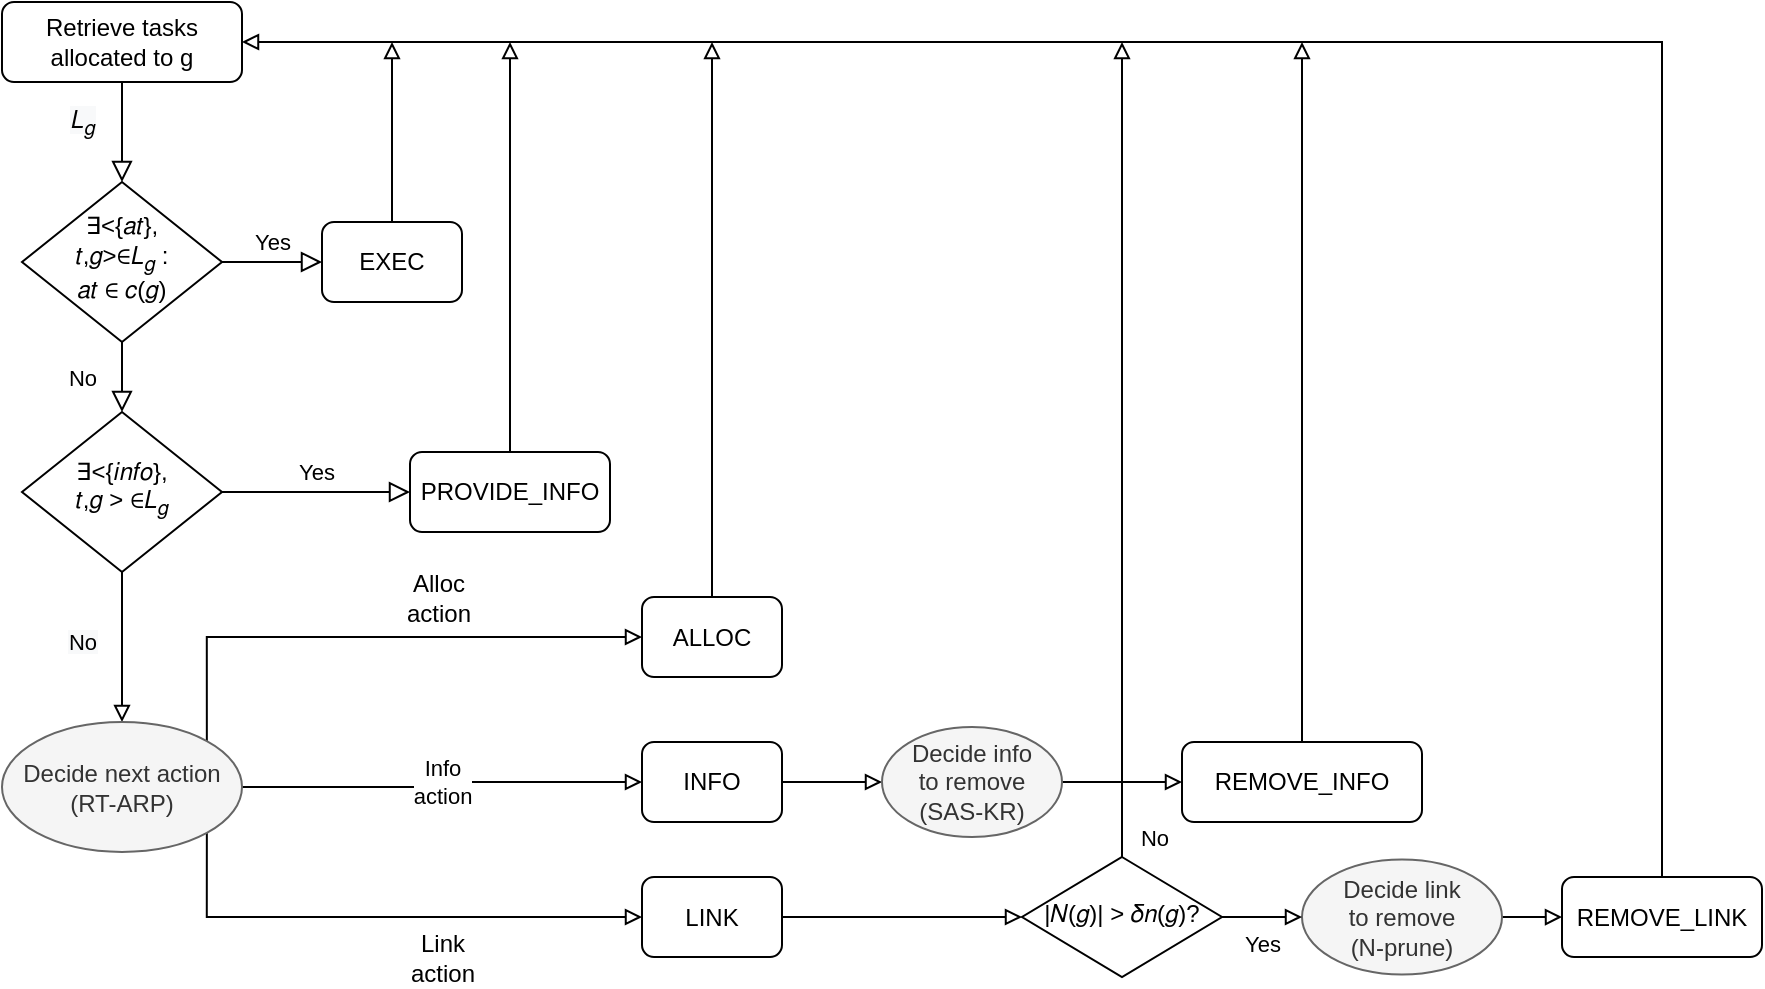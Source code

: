 <mxfile version="13.7.9" type="device"><diagram id="C5RBs43oDa-KdzZeNtuy" name="Page-1"><mxGraphModel dx="1273" dy="523" grid="1" gridSize="10" guides="1" tooltips="1" connect="1" arrows="1" fold="1" page="1" pageScale="1" pageWidth="827" pageHeight="1169" math="0" shadow="0"><root><mxCell id="WIyWlLk6GJQsqaUBKTNV-0"/><mxCell id="WIyWlLk6GJQsqaUBKTNV-1" parent="WIyWlLk6GJQsqaUBKTNV-0"/><mxCell id="WIyWlLk6GJQsqaUBKTNV-2" value="&#10;&#10;&lt;span style=&quot;color: rgb(0, 0, 0); font-size: 12px; font-style: normal; letter-spacing: normal; text-align: center; text-indent: 0px; text-transform: none; word-spacing: 0px; background-color: rgb(248, 249, 250); left: 208.828px; top: 238.465px; font-family: sans-serif; transform: scaleX(0.976);&quot;&gt;𝐿&lt;/span&gt;&lt;span style=&quot;color: rgb(0, 0, 0); font-size: 12px; font-style: normal; letter-spacing: normal; text-align: center; text-indent: 0px; text-transform: none; word-spacing: 0px; background-color: rgb(248, 249, 250); left: 213.685px; top: 241.15px; font-family: sans-serif; transform: scaleX(0.822);&quot;&gt;&lt;span style=&quot;font-size: 12px&quot;&gt;&lt;sub&gt;𝑔&lt;/sub&gt;&lt;/span&gt;&lt;/span&gt;&#10;&#10;" style="rounded=0;html=1;jettySize=auto;orthogonalLoop=1;fontSize=11;endArrow=block;endFill=0;endSize=8;strokeWidth=1;shadow=0;labelBackgroundColor=none;edgeStyle=orthogonalEdgeStyle;fontStyle=0" parent="WIyWlLk6GJQsqaUBKTNV-1" source="WIyWlLk6GJQsqaUBKTNV-3" target="WIyWlLk6GJQsqaUBKTNV-6" edge="1"><mxGeometry x="-0.2" y="-20" relative="1" as="geometry"><mxPoint as="offset"/></mxGeometry></mxCell><mxCell id="WIyWlLk6GJQsqaUBKTNV-3" value="Retrieve tasks allocated to g" style="rounded=1;whiteSpace=wrap;html=1;fontSize=12;glass=0;strokeWidth=1;shadow=0;fontStyle=0" parent="WIyWlLk6GJQsqaUBKTNV-1" vertex="1"><mxGeometry x="160" y="80" width="120" height="40" as="geometry"/></mxCell><mxCell id="WIyWlLk6GJQsqaUBKTNV-4" value="No" style="rounded=0;html=1;jettySize=auto;orthogonalLoop=1;fontSize=11;endArrow=block;endFill=0;endSize=8;strokeWidth=1;shadow=0;labelBackgroundColor=none;edgeStyle=orthogonalEdgeStyle;exitX=0.5;exitY=1;exitDx=0;exitDy=0;fontStyle=0" parent="WIyWlLk6GJQsqaUBKTNV-1" source="WIyWlLk6GJQsqaUBKTNV-6" target="WIyWlLk6GJQsqaUBKTNV-10" edge="1"><mxGeometry y="20" relative="1" as="geometry"><mxPoint as="offset"/><mxPoint x="220" y="250" as="sourcePoint"/></mxGeometry></mxCell><mxCell id="WIyWlLk6GJQsqaUBKTNV-5" value="Yes" style="edgeStyle=orthogonalEdgeStyle;rounded=0;html=1;jettySize=auto;orthogonalLoop=1;fontSize=11;endArrow=block;endFill=0;endSize=8;strokeWidth=1;shadow=0;labelBackgroundColor=none;fontStyle=0" parent="WIyWlLk6GJQsqaUBKTNV-1" source="WIyWlLk6GJQsqaUBKTNV-6" target="WIyWlLk6GJQsqaUBKTNV-7" edge="1"><mxGeometry y="10" relative="1" as="geometry"><mxPoint as="offset"/></mxGeometry></mxCell><mxCell id="WIyWlLk6GJQsqaUBKTNV-6" value="&lt;span style=&quot;left: 139.355px ; top: 235.775px ; font-size: 12px ; font-family: sans-serif&quot;&gt;∃&lt;/span&gt;&lt;span style=&quot;left: 148.279px ; top: 238.455px ; font-size: 12px ; font-family: sans-serif&quot;&gt;&amp;lt;&lt;/span&gt;&lt;span style=&quot;left: 157.851px ; top: 235.775px ; font-size: 12px ; font-family: sans-serif&quot;&gt;{&lt;/span&gt;&lt;span style=&quot;left: 161.866px ; top: 238.465px ; font-size: 12px ; font-family: sans-serif ; transform: scalex(0.832)&quot;&gt;𝑎𝑡&lt;/span&gt;&lt;span style=&quot;left: 170.961px ; top: 235.775px ; font-size: 12px ; font-family: sans-serif&quot;&gt;}&lt;/span&gt;&lt;span style=&quot;left: 175.006px ; top: 238.465px ; font-size: 12px ; font-family: sans-serif ; transform: scalex(0.981)&quot;&gt;, &lt;br style=&quot;font-size: 12px&quot;&gt;𝑡,𝑔&lt;/span&gt;&lt;span style=&quot;left: 193.916px ; top: 238.455px ; font-size: 12px ; font-family: sans-serif&quot;&gt;&amp;gt;&lt;/span&gt;&lt;span style=&quot;left: 200.671px ; top: 235.775px ; font-size: 12px ; font-family: sans-serif&quot;&gt;∈&lt;/span&gt;&lt;span style=&quot;left: 208.828px ; top: 238.465px ; font-size: 12px ; font-family: sans-serif ; transform: scalex(0.976)&quot;&gt;𝐿&lt;/span&gt;&lt;span style=&quot;left: 213.685px ; top: 241.15px ; font-family: sans-serif ; transform: scalex(0.822) ; font-size: 12px&quot;&gt;&lt;span style=&quot;font-size: 12px&quot;&gt;&lt;sub&gt;𝑔&lt;/sub&gt;&amp;nbsp;&lt;/span&gt;&lt;/span&gt;&lt;span style=&quot;left: 220.743px ; top: 238.285px ; font-family: sans-serif ; font-size: 12px&quot;&gt;&lt;font style=&quot;font-size: 12px&quot;&gt;:&lt;br&gt;&lt;/font&gt;&lt;/span&gt;&lt;span style=&quot;left: 161.996px ; top: 250.42px ; font-size: 12px ; font-family: sans-serif ; transform: scalex(0.832)&quot;&gt;𝑎𝑡&amp;nbsp;&lt;/span&gt;&lt;span style=&quot;left: 173.81px ; top: 247.73px ; font-size: 12px ; font-family: sans-serif&quot;&gt;∈&amp;nbsp;&lt;/span&gt;&lt;span style=&quot;left: 181.668px ; top: 250.42px ; font-size: 12px ; font-family: sans-serif ; transform: scalex(0.842)&quot;&gt;𝑐&lt;/span&gt;&lt;span style=&quot;left: 186.744px ; top: 247.73px ; font-size: 12px ; font-family: sans-serif&quot;&gt;&lt;span style=&quot;left: 499.108px ; top: 610.258px ; font-size: 12px&quot;&gt;(&lt;/span&gt;&lt;span style=&quot;left: 502.326px ; top: 612.948px ; transform: scalex(0.815) ; font-size: 12px&quot;&gt;𝑔&lt;/span&gt;&lt;span style=&quot;left: 507.497px ; top: 610.258px ; font-size: 12px&quot;&gt;)&lt;/span&gt;&lt;br style=&quot;font-size: 12px&quot;&gt;&lt;/span&gt;&lt;span style=&quot;left: 189.962px ; top: 250.42px ; font-size: 12px ; font-family: sans-serif ; transform: scalex(0.815)&quot;&gt;&lt;/span&gt;" style="rhombus;whiteSpace=wrap;html=1;shadow=0;fontFamily=Helvetica;fontSize=12;align=center;strokeWidth=1;spacing=6;spacingTop=-4;fontStyle=0" parent="WIyWlLk6GJQsqaUBKTNV-1" vertex="1"><mxGeometry x="170" y="170" width="100" height="80" as="geometry"/></mxCell><mxCell id="-1iLSRCerz2YxzJYn320-18" style="edgeStyle=orthogonalEdgeStyle;rounded=0;orthogonalLoop=1;jettySize=auto;html=1;exitX=0.5;exitY=0;exitDx=0;exitDy=0;endArrow=block;endFill=0;fontStyle=0" edge="1" parent="WIyWlLk6GJQsqaUBKTNV-1" source="WIyWlLk6GJQsqaUBKTNV-7"><mxGeometry relative="1" as="geometry"><mxPoint x="355" y="100" as="targetPoint"/></mxGeometry></mxCell><mxCell id="WIyWlLk6GJQsqaUBKTNV-7" value="EXEC" style="rounded=1;whiteSpace=wrap;html=1;fontSize=12;glass=0;strokeWidth=1;shadow=0;fontStyle=0" parent="WIyWlLk6GJQsqaUBKTNV-1" vertex="1"><mxGeometry x="320" y="190" width="70" height="40" as="geometry"/></mxCell><mxCell id="WIyWlLk6GJQsqaUBKTNV-9" value="Yes" style="edgeStyle=orthogonalEdgeStyle;rounded=0;html=1;jettySize=auto;orthogonalLoop=1;fontSize=11;endArrow=block;endFill=0;endSize=8;strokeWidth=1;shadow=0;labelBackgroundColor=none;fontStyle=0" parent="WIyWlLk6GJQsqaUBKTNV-1" source="WIyWlLk6GJQsqaUBKTNV-10" target="WIyWlLk6GJQsqaUBKTNV-12" edge="1"><mxGeometry y="10" relative="1" as="geometry"><mxPoint as="offset"/></mxGeometry></mxCell><mxCell id="-1iLSRCerz2YxzJYn320-26" value="&#10;&#10;&lt;span style=&quot;color: rgb(0, 0, 0); font-family: helvetica; font-size: 11px; font-style: normal; letter-spacing: normal; text-align: center; text-indent: 0px; text-transform: none; word-spacing: 0px; background-color: rgb(248, 249, 250); display: inline; float: none;&quot;&gt;No&lt;/span&gt;&#10;&#10;" style="edgeStyle=orthogonalEdgeStyle;rounded=0;orthogonalLoop=1;jettySize=auto;html=1;exitX=0.5;exitY=1;exitDx=0;exitDy=0;entryX=0.5;entryY=0;entryDx=0;entryDy=0;endArrow=block;endFill=0;fontStyle=0" edge="1" parent="WIyWlLk6GJQsqaUBKTNV-1" source="WIyWlLk6GJQsqaUBKTNV-10" target="-1iLSRCerz2YxzJYn320-7"><mxGeometry x="-0.067" y="-20" relative="1" as="geometry"><mxPoint as="offset"/></mxGeometry></mxCell><mxCell id="WIyWlLk6GJQsqaUBKTNV-10" value="&lt;span style=&quot;left: 136.282px ; top: 326.36px ; font-size: 12px ; font-family: sans-serif&quot;&gt;∃&lt;/span&gt;&lt;span style=&quot;left: 145.207px ; top: 329.04px ; font-size: 12px ; font-family: sans-serif&quot;&gt;&amp;lt;&lt;/span&gt;&lt;span style=&quot;left: 154.778px ; top: 326.36px ; font-size: 12px ; font-family: sans-serif&quot;&gt;{&lt;/span&gt;&lt;span style=&quot;left: 158.724px ; top: 329.05px ; font-size: 12px ; font-family: sans-serif ; transform: scalex(0.928)&quot;&gt;𝑖𝑛𝑓𝑜&lt;/span&gt;&lt;span style=&quot;left: 177.976px ; top: 326.36px ; font-size: 12px ; font-family: sans-serif&quot;&gt;}&lt;/span&gt;&lt;span style=&quot;left: 182.021px ; top: 329.05px ; font-size: 12px ; font-family: sans-serif ; transform: scalex(0.981)&quot;&gt;,&lt;br style=&quot;font-size: 12px&quot;&gt;𝑡,𝑔&amp;nbsp;&lt;/span&gt;&lt;span style=&quot;left: 200.931px ; top: 329.04px ; font-size: 12px ; font-family: sans-serif&quot;&gt;&amp;gt;&amp;nbsp;&lt;/span&gt;&lt;span style=&quot;left: 207.686px ; top: 326.36px ; font-size: 12px ; font-family: sans-serif&quot;&gt;∈&lt;/span&gt;&lt;span style=&quot;left: 215.843px ; top: 329.05px ; font-size: 12px ; font-family: sans-serif ; transform: scalex(0.976)&quot;&gt;𝐿&lt;/span&gt;&lt;span style=&quot;left: 220.7px ; top: 331.734px ; font-size: 12px ; font-family: sans-serif ; transform: scalex(0.822)&quot;&gt;&lt;sub&gt;𝑔&lt;/sub&gt;&lt;/span&gt;" style="rhombus;whiteSpace=wrap;html=1;shadow=0;fontFamily=Helvetica;fontSize=12;align=center;strokeWidth=1;spacing=6;spacingTop=-4;fontStyle=0" parent="WIyWlLk6GJQsqaUBKTNV-1" vertex="1"><mxGeometry x="170" y="285" width="100" height="80" as="geometry"/></mxCell><mxCell id="-1iLSRCerz2YxzJYn320-27" style="edgeStyle=orthogonalEdgeStyle;rounded=0;orthogonalLoop=1;jettySize=auto;html=1;endArrow=block;endFill=0;fontStyle=0" edge="1" parent="WIyWlLk6GJQsqaUBKTNV-1" source="-1iLSRCerz2YxzJYn320-0"><mxGeometry relative="1" as="geometry"><mxPoint x="515" y="100" as="targetPoint"/></mxGeometry></mxCell><mxCell id="-1iLSRCerz2YxzJYn320-0" value="ALLOC" style="rounded=1;whiteSpace=wrap;html=1;fontSize=12;glass=0;strokeWidth=1;shadow=0;fontStyle=0" vertex="1" parent="WIyWlLk6GJQsqaUBKTNV-1"><mxGeometry x="480" y="377.5" width="70" height="40" as="geometry"/></mxCell><mxCell id="-1iLSRCerz2YxzJYn320-13" style="edgeStyle=orthogonalEdgeStyle;rounded=0;orthogonalLoop=1;jettySize=auto;html=1;exitX=1;exitY=0.5;exitDx=0;exitDy=0;entryX=0;entryY=0.5;entryDx=0;entryDy=0;endArrow=block;endFill=0;fontStyle=0" edge="1" parent="WIyWlLk6GJQsqaUBKTNV-1" source="-1iLSRCerz2YxzJYn320-1" target="-1iLSRCerz2YxzJYn320-8"><mxGeometry relative="1" as="geometry"/></mxCell><mxCell id="-1iLSRCerz2YxzJYn320-1" value="INFO" style="rounded=1;whiteSpace=wrap;html=1;fontSize=12;glass=0;strokeWidth=1;shadow=0;fontStyle=0" vertex="1" parent="WIyWlLk6GJQsqaUBKTNV-1"><mxGeometry x="480" y="450" width="70" height="40" as="geometry"/></mxCell><mxCell id="-1iLSRCerz2YxzJYn320-22" style="edgeStyle=orthogonalEdgeStyle;rounded=0;orthogonalLoop=1;jettySize=auto;html=1;exitX=1;exitY=0.5;exitDx=0;exitDy=0;entryX=0;entryY=0.5;entryDx=0;entryDy=0;endArrow=block;endFill=0;fontStyle=0" edge="1" parent="WIyWlLk6GJQsqaUBKTNV-1" source="-1iLSRCerz2YxzJYn320-2" target="-1iLSRCerz2YxzJYn320-21"><mxGeometry relative="1" as="geometry"/></mxCell><mxCell id="-1iLSRCerz2YxzJYn320-2" value="LINK" style="rounded=1;whiteSpace=wrap;html=1;fontSize=12;glass=0;strokeWidth=1;shadow=0;fontStyle=0" vertex="1" parent="WIyWlLk6GJQsqaUBKTNV-1"><mxGeometry x="480" y="517.5" width="70" height="40" as="geometry"/></mxCell><mxCell id="-1iLSRCerz2YxzJYn320-33" style="edgeStyle=orthogonalEdgeStyle;rounded=0;orthogonalLoop=1;jettySize=auto;html=1;endArrow=block;endFill=0;fontSize=11;fontStyle=0" edge="1" parent="WIyWlLk6GJQsqaUBKTNV-1" source="-1iLSRCerz2YxzJYn320-3"><mxGeometry relative="1" as="geometry"><mxPoint x="810" y="100" as="targetPoint"/></mxGeometry></mxCell><mxCell id="-1iLSRCerz2YxzJYn320-3" value="REMOVE_INFO&lt;span style=&quot;color: rgba(0 , 0 , 0 , 0) ; font-family: monospace ; font-size: 0px&quot;&gt;%3CmxGraphModel%3E%3Croot%3E%3CmxCell%20id%3D%220%22%2F%3E%3CmxCell%20id%3D%221%22%20parent%3D%220%22%2F%3E%3CmxCell%20id%3D%222%22%20value%3D%22ALLOC%22%20style%3D%22rounded%3D1%3BwhiteSpace%3Dwrap%3Bhtml%3D1%3BfontSize%3D12%3Bglass%3D0%3BstrokeWidth%3D1%3Bshadow%3D0%3B%22%20vertex%3D%221%22%20parent%3D%221%22%3E%3CmxGeometry%20x%3D%22460%22%20y%3D%22370%22%20width%3D%22120%22%20height%3D%2240%22%20as%3D%22geometry%22%2F%3E%3C%2FmxCell%3E%3C%2Froot%3E%3C%2FmxGraphModel%3E&lt;/span&gt;" style="rounded=1;whiteSpace=wrap;html=1;fontSize=12;glass=0;strokeWidth=1;shadow=0;fontStyle=0" vertex="1" parent="WIyWlLk6GJQsqaUBKTNV-1"><mxGeometry x="750" y="450" width="120" height="40" as="geometry"/></mxCell><mxCell id="-1iLSRCerz2YxzJYn320-17" style="edgeStyle=orthogonalEdgeStyle;rounded=0;orthogonalLoop=1;jettySize=auto;html=1;entryX=1;entryY=0.5;entryDx=0;entryDy=0;exitX=0.5;exitY=0;exitDx=0;exitDy=0;endArrow=block;endFill=0;fontStyle=0" edge="1" parent="WIyWlLk6GJQsqaUBKTNV-1" source="-1iLSRCerz2YxzJYn320-4" target="WIyWlLk6GJQsqaUBKTNV-3"><mxGeometry relative="1" as="geometry"><Array as="points"><mxPoint x="990" y="100"/></Array></mxGeometry></mxCell><mxCell id="-1iLSRCerz2YxzJYn320-4" value="REMOVE_LINK" style="rounded=1;whiteSpace=wrap;html=1;fontSize=12;glass=0;strokeWidth=1;shadow=0;fontStyle=0" vertex="1" parent="WIyWlLk6GJQsqaUBKTNV-1"><mxGeometry x="940" y="517.5" width="100" height="40" as="geometry"/></mxCell><mxCell id="-1iLSRCerz2YxzJYn320-11" style="edgeStyle=orthogonalEdgeStyle;rounded=0;orthogonalLoop=1;jettySize=auto;html=1;exitX=1;exitY=1;exitDx=0;exitDy=0;entryX=0;entryY=0.5;entryDx=0;entryDy=0;endArrow=block;endFill=0;fontStyle=0" edge="1" parent="WIyWlLk6GJQsqaUBKTNV-1" source="-1iLSRCerz2YxzJYn320-7" target="-1iLSRCerz2YxzJYn320-2"><mxGeometry relative="1" as="geometry"><Array as="points"><mxPoint x="263" y="538"/></Array></mxGeometry></mxCell><mxCell id="-1iLSRCerz2YxzJYn320-29" value="Link&lt;br&gt;action" style="edgeLabel;html=1;align=center;verticalAlign=middle;resizable=0;points=[];fontSize=12;fontStyle=0" vertex="1" connectable="0" parent="-1iLSRCerz2YxzJYn320-11"><mxGeometry x="-0.191" y="18" relative="1" as="geometry"><mxPoint x="54.4" y="38" as="offset"/></mxGeometry></mxCell><mxCell id="-1iLSRCerz2YxzJYn320-12" value="Info&lt;br&gt;action" style="edgeStyle=orthogonalEdgeStyle;rounded=0;orthogonalLoop=1;jettySize=auto;html=1;exitX=1;exitY=0.5;exitDx=0;exitDy=0;entryX=0;entryY=0.5;entryDx=0;entryDy=0;endArrow=block;endFill=0;fontStyle=0" edge="1" parent="WIyWlLk6GJQsqaUBKTNV-1" source="-1iLSRCerz2YxzJYn320-7" target="-1iLSRCerz2YxzJYn320-1"><mxGeometry x="0.012" relative="1" as="geometry"><mxPoint x="410" y="472.5" as="sourcePoint"/><mxPoint as="offset"/></mxGeometry></mxCell><mxCell id="-1iLSRCerz2YxzJYn320-28" value="Alloc&lt;br&gt;action" style="edgeStyle=orthogonalEdgeStyle;rounded=0;orthogonalLoop=1;jettySize=auto;html=1;exitX=1;exitY=0;exitDx=0;exitDy=0;entryX=0;entryY=0.5;entryDx=0;entryDy=0;endArrow=block;endFill=0;fontSize=12;fontStyle=0" edge="1" parent="WIyWlLk6GJQsqaUBKTNV-1" source="-1iLSRCerz2YxzJYn320-7" target="-1iLSRCerz2YxzJYn320-0"><mxGeometry x="0.247" y="20" relative="1" as="geometry"><Array as="points"><mxPoint x="263" y="398"/></Array><mxPoint as="offset"/></mxGeometry></mxCell><mxCell id="-1iLSRCerz2YxzJYn320-7" value="Decide next action (RT-ARP)" style="ellipse;whiteSpace=wrap;html=1;fillColor=#f5f5f5;strokeColor=#666666;fontColor=#333333;fontStyle=0" vertex="1" parent="WIyWlLk6GJQsqaUBKTNV-1"><mxGeometry x="160" y="440" width="120" height="65" as="geometry"/></mxCell><mxCell id="-1iLSRCerz2YxzJYn320-14" style="edgeStyle=orthogonalEdgeStyle;rounded=0;orthogonalLoop=1;jettySize=auto;html=1;exitX=1;exitY=0.5;exitDx=0;exitDy=0;entryX=0;entryY=0.5;entryDx=0;entryDy=0;endArrow=block;endFill=0;fontStyle=0" edge="1" parent="WIyWlLk6GJQsqaUBKTNV-1" source="-1iLSRCerz2YxzJYn320-8" target="-1iLSRCerz2YxzJYn320-3"><mxGeometry relative="1" as="geometry"/></mxCell><mxCell id="-1iLSRCerz2YxzJYn320-24" style="edgeStyle=orthogonalEdgeStyle;rounded=0;orthogonalLoop=1;jettySize=auto;html=1;entryX=0;entryY=0.5;entryDx=0;entryDy=0;endArrow=block;endFill=0;fontStyle=0" edge="1" parent="WIyWlLk6GJQsqaUBKTNV-1" source="-1iLSRCerz2YxzJYn320-9" target="-1iLSRCerz2YxzJYn320-4"><mxGeometry relative="1" as="geometry"/></mxCell><mxCell id="-1iLSRCerz2YxzJYn320-9" value="Decide link&lt;br&gt;to remove&lt;br&gt;(N-prune)" style="ellipse;whiteSpace=wrap;html=1;fillColor=#f5f5f5;strokeColor=#666666;fontColor=#333333;fontStyle=0" vertex="1" parent="WIyWlLk6GJQsqaUBKTNV-1"><mxGeometry x="810" y="508.75" width="100" height="57.5" as="geometry"/></mxCell><mxCell id="-1iLSRCerz2YxzJYn320-19" style="edgeStyle=orthogonalEdgeStyle;rounded=0;orthogonalLoop=1;jettySize=auto;html=1;exitX=0.5;exitY=0;exitDx=0;exitDy=0;endArrow=block;endFill=0;fontStyle=0" edge="1" parent="WIyWlLk6GJQsqaUBKTNV-1" source="WIyWlLk6GJQsqaUBKTNV-12"><mxGeometry relative="1" as="geometry"><mxPoint x="414" y="100" as="targetPoint"/><Array as="points"><mxPoint x="414" y="310"/></Array></mxGeometry></mxCell><mxCell id="WIyWlLk6GJQsqaUBKTNV-12" value="PROVIDE_INFO" style="rounded=1;whiteSpace=wrap;html=1;fontSize=12;glass=0;strokeWidth=1;shadow=0;fontStyle=0" parent="WIyWlLk6GJQsqaUBKTNV-1" vertex="1"><mxGeometry x="364" y="305" width="100" height="40" as="geometry"/></mxCell><mxCell id="-1iLSRCerz2YxzJYn320-8" value="Decide info&lt;br&gt;to remove&lt;br&gt;(SAS-KR)" style="ellipse;whiteSpace=wrap;html=1;fillColor=#f5f5f5;strokeColor=#666666;fontColor=#333333;fontStyle=0" vertex="1" parent="WIyWlLk6GJQsqaUBKTNV-1"><mxGeometry x="600" y="442.5" width="90" height="55" as="geometry"/></mxCell><mxCell id="-1iLSRCerz2YxzJYn320-23" value="Yes" style="edgeStyle=orthogonalEdgeStyle;rounded=0;orthogonalLoop=1;jettySize=auto;html=1;entryX=0;entryY=0.5;entryDx=0;entryDy=0;endArrow=block;endFill=0;fontStyle=0" edge="1" parent="WIyWlLk6GJQsqaUBKTNV-1" source="-1iLSRCerz2YxzJYn320-21" target="-1iLSRCerz2YxzJYn320-9"><mxGeometry y="-12" relative="1" as="geometry"><mxPoint y="1" as="offset"/></mxGeometry></mxCell><mxCell id="-1iLSRCerz2YxzJYn320-31" style="edgeStyle=orthogonalEdgeStyle;rounded=0;orthogonalLoop=1;jettySize=auto;html=1;exitX=0.5;exitY=0;exitDx=0;exitDy=0;endArrow=block;endFill=0;fontSize=12;fontStyle=0" edge="1" parent="WIyWlLk6GJQsqaUBKTNV-1" source="-1iLSRCerz2YxzJYn320-21"><mxGeometry relative="1" as="geometry"><mxPoint x="720" y="100" as="targetPoint"/></mxGeometry></mxCell><mxCell id="-1iLSRCerz2YxzJYn320-32" value="No" style="edgeLabel;html=1;align=center;verticalAlign=middle;resizable=0;points=[];fontSize=11;fontStyle=0" vertex="1" connectable="0" parent="-1iLSRCerz2YxzJYn320-31"><mxGeometry x="0.198" y="3" relative="1" as="geometry"><mxPoint x="18" y="234" as="offset"/></mxGeometry></mxCell><mxCell id="-1iLSRCerz2YxzJYn320-21" value="&lt;span style=&quot;left: 451.179px; top: 610.258px; font-size: 12px; font-family: sans-serif;&quot;&gt;|&lt;/span&gt;&lt;span style=&quot;left: 453.62px; top: 612.948px; font-size: 12px; font-family: sans-serif; transform: scaleX(0.909);&quot;&gt;𝑁&lt;/span&gt;&lt;span style=&quot;left: 462.148px; top: 610.258px; font-size: 12px; font-family: sans-serif;&quot;&gt;(&lt;/span&gt;&lt;span style=&quot;left: 465.366px; top: 612.948px; font-size: 12px; font-family: sans-serif; transform: scaleX(0.815);&quot;&gt;𝑔&lt;/span&gt;&lt;span style=&quot;left: 470.536px; top: 610.258px; font-size: 12px; font-family: sans-serif; transform: scaleX(1.034);&quot;&gt;)|&amp;nbsp;&lt;/span&gt;&lt;span style=&quot;left: 480.118px; top: 612.938px; font-size: 12px; font-family: sans-serif;&quot;&gt;&amp;gt;&amp;nbsp;&lt;/span&gt;&lt;span style=&quot;left: 489.092px; top: 612.948px; font-size: 12px; font-family: sans-serif; transform: scaleX(0.835);&quot;&gt;𝛿&lt;/span&gt;&lt;span style=&quot;left: 493.683px; top: 615.632px; font-size: 12px; font-family: sans-serif; transform: scaleX(1.002);&quot;&gt;𝑛&lt;/span&gt;&lt;span style=&quot;left: 499.108px; top: 610.258px; font-size: 12px; font-family: sans-serif;&quot;&gt;(&lt;/span&gt;&lt;span style=&quot;left: 502.326px; top: 612.948px; font-size: 12px; font-family: sans-serif; transform: scaleX(0.815);&quot;&gt;𝑔&lt;/span&gt;&lt;span style=&quot;left: 507.497px; top: 610.258px; font-size: 12px; font-family: sans-serif;&quot;&gt;)&lt;/span&gt;&lt;span style=&quot;left: 511.312px; top: 612.769px; font-size: 12px; font-family: sans-serif;&quot;&gt;?&lt;/span&gt;" style="rhombus;whiteSpace=wrap;html=1;shadow=0;fontFamily=Helvetica;fontSize=12;align=center;strokeWidth=1;spacing=6;spacingTop=-4;fontStyle=0" vertex="1" parent="WIyWlLk6GJQsqaUBKTNV-1"><mxGeometry x="670" y="507.5" width="100" height="60" as="geometry"/></mxCell></root></mxGraphModel></diagram></mxfile>